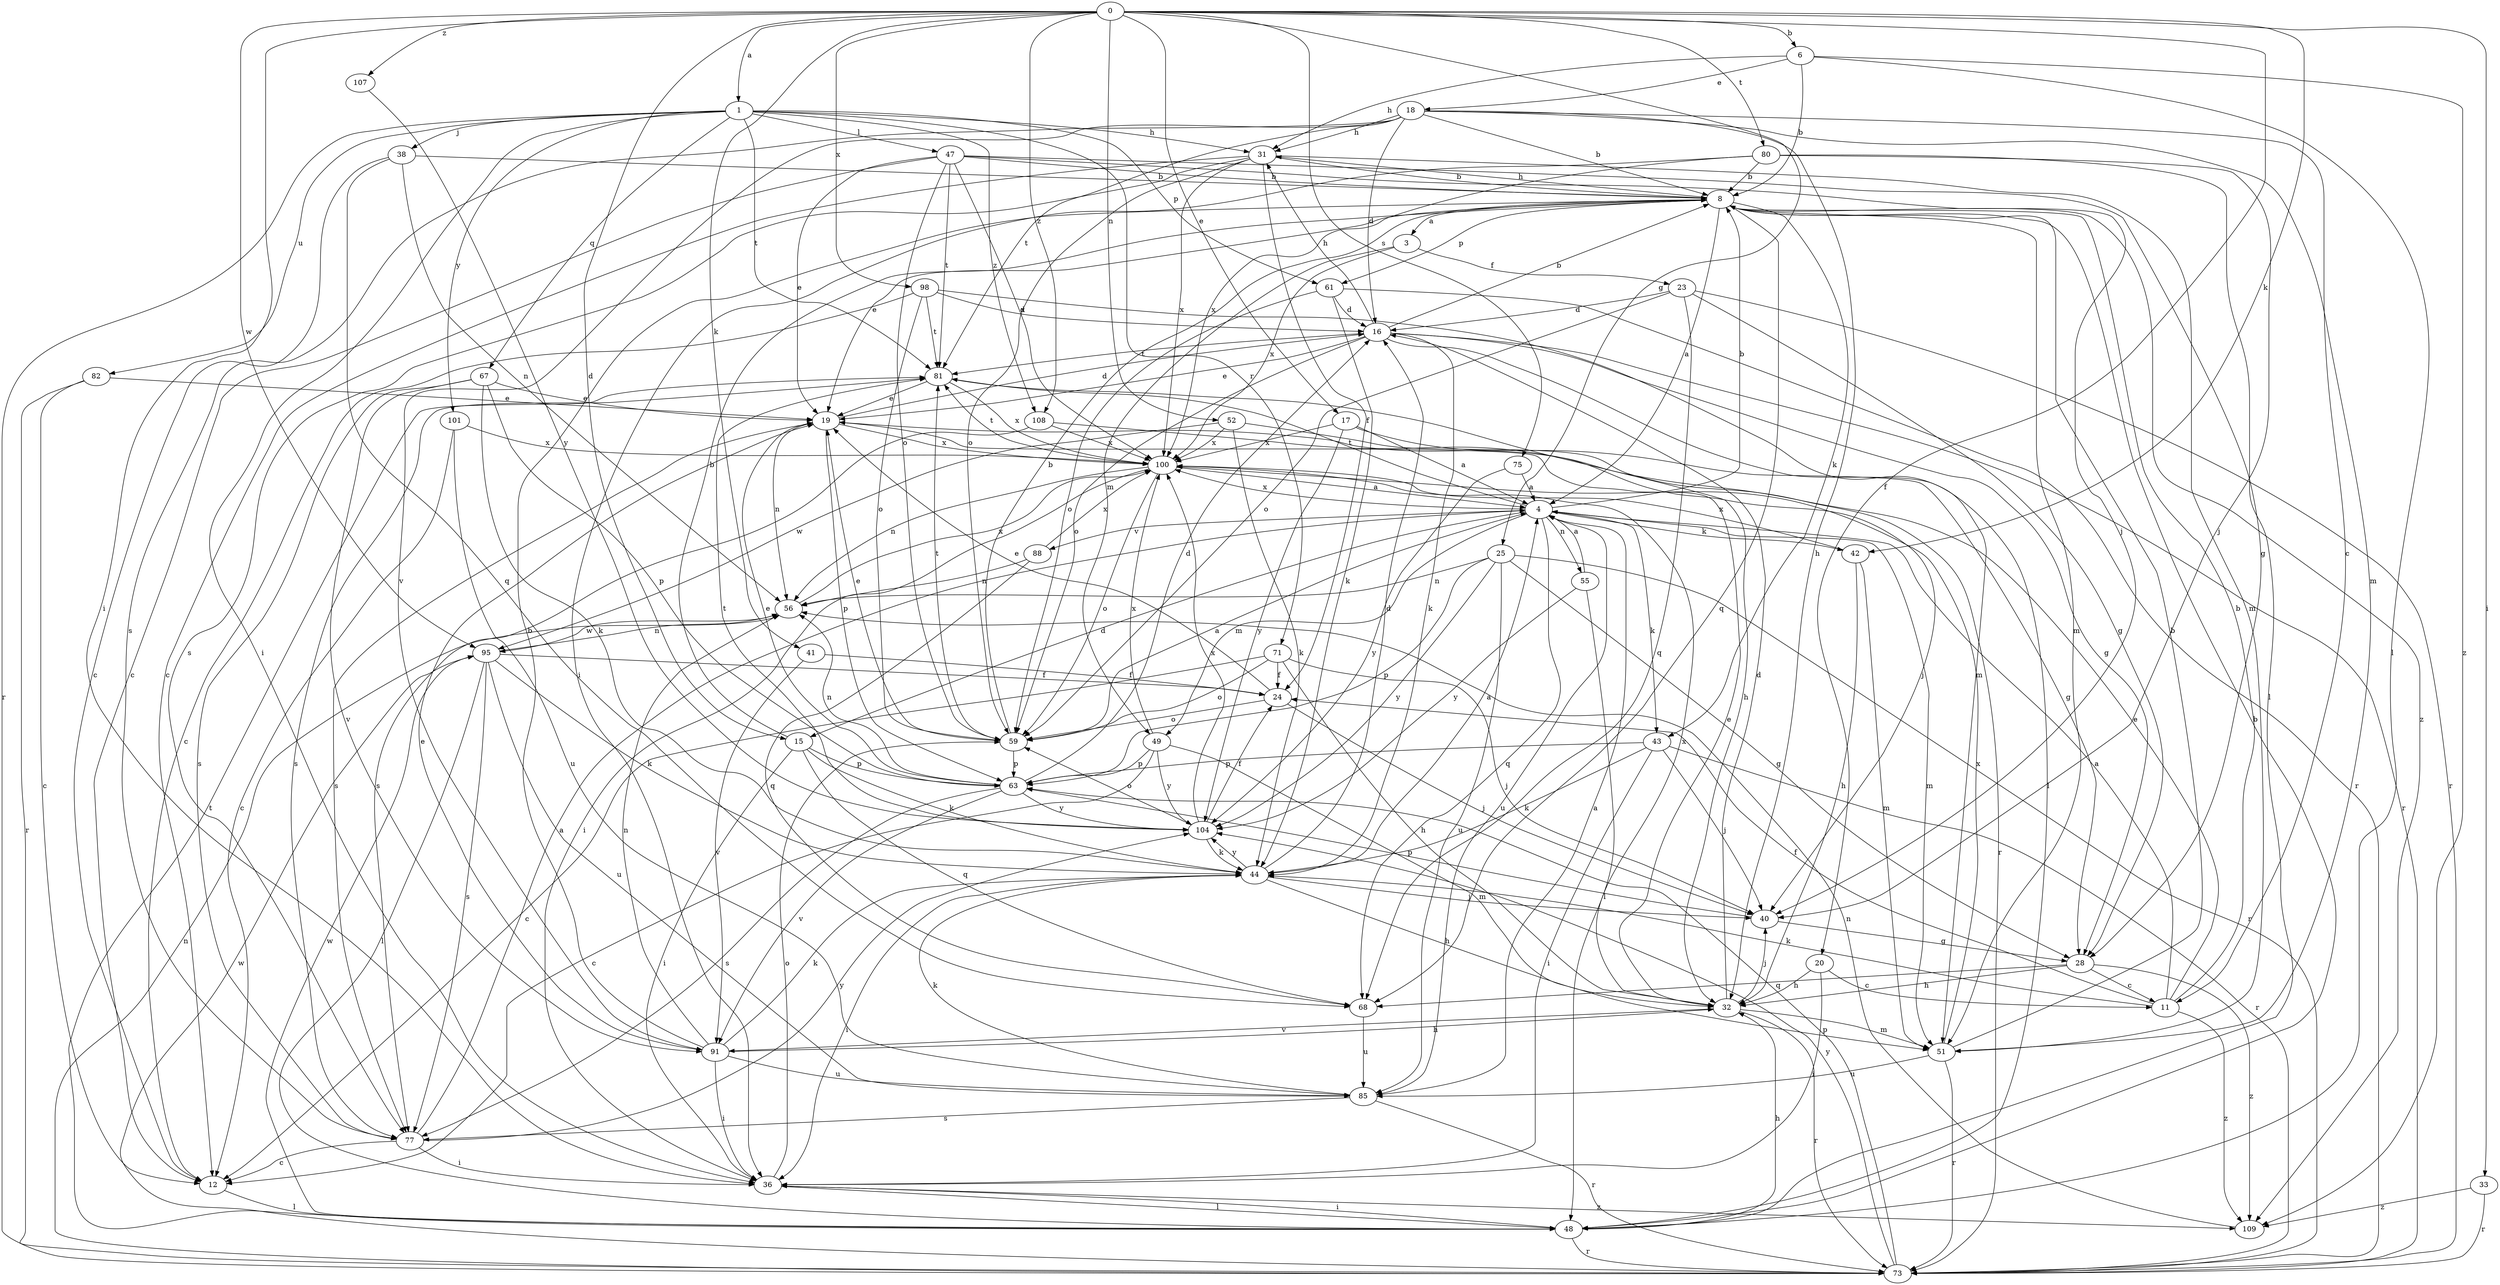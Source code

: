 strict digraph  {
0;
1;
3;
4;
6;
8;
11;
12;
15;
16;
17;
18;
19;
20;
23;
24;
25;
28;
31;
32;
33;
36;
38;
40;
41;
42;
43;
44;
47;
48;
49;
51;
52;
55;
56;
59;
61;
63;
67;
68;
71;
73;
75;
77;
80;
81;
82;
85;
88;
91;
95;
98;
100;
101;
104;
107;
108;
109;
0 -> 1  [label=a];
0 -> 6  [label=b];
0 -> 15  [label=d];
0 -> 17  [label=e];
0 -> 20  [label=f];
0 -> 25  [label=g];
0 -> 33  [label=i];
0 -> 36  [label=i];
0 -> 41  [label=k];
0 -> 42  [label=k];
0 -> 52  [label=n];
0 -> 75  [label=s];
0 -> 80  [label=t];
0 -> 95  [label=w];
0 -> 98  [label=x];
0 -> 107  [label=z];
0 -> 108  [label=z];
1 -> 31  [label=h];
1 -> 36  [label=i];
1 -> 38  [label=j];
1 -> 47  [label=l];
1 -> 61  [label=p];
1 -> 67  [label=q];
1 -> 71  [label=r];
1 -> 73  [label=r];
1 -> 81  [label=t];
1 -> 82  [label=u];
1 -> 101  [label=y];
1 -> 108  [label=z];
3 -> 23  [label=f];
3 -> 49  [label=m];
3 -> 100  [label=x];
4 -> 8  [label=b];
4 -> 15  [label=d];
4 -> 42  [label=k];
4 -> 43  [label=k];
4 -> 49  [label=m];
4 -> 51  [label=m];
4 -> 55  [label=n];
4 -> 68  [label=q];
4 -> 81  [label=t];
4 -> 85  [label=u];
4 -> 88  [label=v];
4 -> 100  [label=x];
6 -> 8  [label=b];
6 -> 18  [label=e];
6 -> 31  [label=h];
6 -> 48  [label=l];
6 -> 109  [label=z];
8 -> 3  [label=a];
8 -> 4  [label=a];
8 -> 19  [label=e];
8 -> 31  [label=h];
8 -> 43  [label=k];
8 -> 51  [label=m];
8 -> 61  [label=p];
8 -> 68  [label=q];
8 -> 109  [label=z];
11 -> 4  [label=a];
11 -> 8  [label=b];
11 -> 19  [label=e];
11 -> 24  [label=f];
11 -> 44  [label=k];
11 -> 109  [label=z];
12 -> 48  [label=l];
15 -> 8  [label=b];
15 -> 36  [label=i];
15 -> 44  [label=k];
15 -> 63  [label=p];
15 -> 68  [label=q];
16 -> 8  [label=b];
16 -> 19  [label=e];
16 -> 28  [label=g];
16 -> 31  [label=h];
16 -> 44  [label=k];
16 -> 48  [label=l];
16 -> 59  [label=o];
16 -> 73  [label=r];
16 -> 81  [label=t];
17 -> 4  [label=a];
17 -> 28  [label=g];
17 -> 100  [label=x];
17 -> 104  [label=y];
18 -> 8  [label=b];
18 -> 11  [label=c];
18 -> 16  [label=d];
18 -> 31  [label=h];
18 -> 32  [label=h];
18 -> 51  [label=m];
18 -> 77  [label=s];
18 -> 81  [label=t];
18 -> 91  [label=v];
19 -> 16  [label=d];
19 -> 56  [label=n];
19 -> 63  [label=p];
19 -> 77  [label=s];
19 -> 100  [label=x];
20 -> 11  [label=c];
20 -> 32  [label=h];
20 -> 36  [label=i];
23 -> 16  [label=d];
23 -> 28  [label=g];
23 -> 59  [label=o];
23 -> 68  [label=q];
23 -> 73  [label=r];
24 -> 19  [label=e];
24 -> 40  [label=j];
24 -> 59  [label=o];
25 -> 28  [label=g];
25 -> 56  [label=n];
25 -> 63  [label=p];
25 -> 73  [label=r];
25 -> 85  [label=u];
25 -> 104  [label=y];
28 -> 11  [label=c];
28 -> 32  [label=h];
28 -> 68  [label=q];
28 -> 109  [label=z];
31 -> 8  [label=b];
31 -> 12  [label=c];
31 -> 24  [label=f];
31 -> 51  [label=m];
31 -> 59  [label=o];
31 -> 77  [label=s];
31 -> 100  [label=x];
32 -> 16  [label=d];
32 -> 19  [label=e];
32 -> 40  [label=j];
32 -> 51  [label=m];
32 -> 73  [label=r];
32 -> 91  [label=v];
32 -> 100  [label=x];
33 -> 73  [label=r];
33 -> 109  [label=z];
36 -> 48  [label=l];
36 -> 59  [label=o];
36 -> 109  [label=z];
38 -> 8  [label=b];
38 -> 12  [label=c];
38 -> 56  [label=n];
38 -> 68  [label=q];
40 -> 28  [label=g];
40 -> 63  [label=p];
41 -> 24  [label=f];
41 -> 91  [label=v];
42 -> 32  [label=h];
42 -> 51  [label=m];
42 -> 100  [label=x];
43 -> 36  [label=i];
43 -> 40  [label=j];
43 -> 44  [label=k];
43 -> 63  [label=p];
43 -> 73  [label=r];
44 -> 4  [label=a];
44 -> 16  [label=d];
44 -> 32  [label=h];
44 -> 36  [label=i];
44 -> 40  [label=j];
44 -> 104  [label=y];
47 -> 8  [label=b];
47 -> 12  [label=c];
47 -> 19  [label=e];
47 -> 28  [label=g];
47 -> 40  [label=j];
47 -> 59  [label=o];
47 -> 81  [label=t];
47 -> 100  [label=x];
48 -> 8  [label=b];
48 -> 32  [label=h];
48 -> 36  [label=i];
48 -> 73  [label=r];
48 -> 81  [label=t];
48 -> 95  [label=w];
49 -> 12  [label=c];
49 -> 51  [label=m];
49 -> 63  [label=p];
49 -> 100  [label=x];
49 -> 104  [label=y];
51 -> 8  [label=b];
51 -> 73  [label=r];
51 -> 85  [label=u];
51 -> 100  [label=x];
52 -> 44  [label=k];
52 -> 73  [label=r];
52 -> 95  [label=w];
52 -> 100  [label=x];
55 -> 4  [label=a];
55 -> 48  [label=l];
55 -> 104  [label=y];
56 -> 95  [label=w];
56 -> 100  [label=x];
59 -> 4  [label=a];
59 -> 8  [label=b];
59 -> 19  [label=e];
59 -> 63  [label=p];
59 -> 81  [label=t];
61 -> 16  [label=d];
61 -> 44  [label=k];
61 -> 59  [label=o];
61 -> 73  [label=r];
63 -> 16  [label=d];
63 -> 19  [label=e];
63 -> 56  [label=n];
63 -> 77  [label=s];
63 -> 91  [label=v];
63 -> 104  [label=y];
67 -> 19  [label=e];
67 -> 44  [label=k];
67 -> 63  [label=p];
67 -> 77  [label=s];
67 -> 91  [label=v];
68 -> 85  [label=u];
71 -> 12  [label=c];
71 -> 24  [label=f];
71 -> 32  [label=h];
71 -> 40  [label=j];
71 -> 59  [label=o];
73 -> 56  [label=n];
73 -> 63  [label=p];
73 -> 95  [label=w];
73 -> 104  [label=y];
75 -> 4  [label=a];
75 -> 104  [label=y];
77 -> 4  [label=a];
77 -> 12  [label=c];
77 -> 36  [label=i];
77 -> 104  [label=y];
80 -> 8  [label=b];
80 -> 36  [label=i];
80 -> 40  [label=j];
80 -> 48  [label=l];
80 -> 100  [label=x];
81 -> 19  [label=e];
81 -> 32  [label=h];
81 -> 77  [label=s];
81 -> 100  [label=x];
82 -> 12  [label=c];
82 -> 19  [label=e];
82 -> 73  [label=r];
85 -> 4  [label=a];
85 -> 44  [label=k];
85 -> 73  [label=r];
85 -> 77  [label=s];
88 -> 56  [label=n];
88 -> 68  [label=q];
88 -> 100  [label=x];
91 -> 8  [label=b];
91 -> 19  [label=e];
91 -> 32  [label=h];
91 -> 36  [label=i];
91 -> 44  [label=k];
91 -> 56  [label=n];
91 -> 85  [label=u];
95 -> 24  [label=f];
95 -> 44  [label=k];
95 -> 48  [label=l];
95 -> 56  [label=n];
95 -> 77  [label=s];
95 -> 85  [label=u];
98 -> 12  [label=c];
98 -> 16  [label=d];
98 -> 51  [label=m];
98 -> 59  [label=o];
98 -> 81  [label=t];
100 -> 4  [label=a];
100 -> 36  [label=i];
100 -> 56  [label=n];
100 -> 59  [label=o];
100 -> 81  [label=t];
101 -> 12  [label=c];
101 -> 85  [label=u];
101 -> 100  [label=x];
104 -> 24  [label=f];
104 -> 44  [label=k];
104 -> 59  [label=o];
104 -> 81  [label=t];
104 -> 100  [label=x];
107 -> 104  [label=y];
108 -> 40  [label=j];
108 -> 77  [label=s];
108 -> 100  [label=x];
109 -> 56  [label=n];
}
